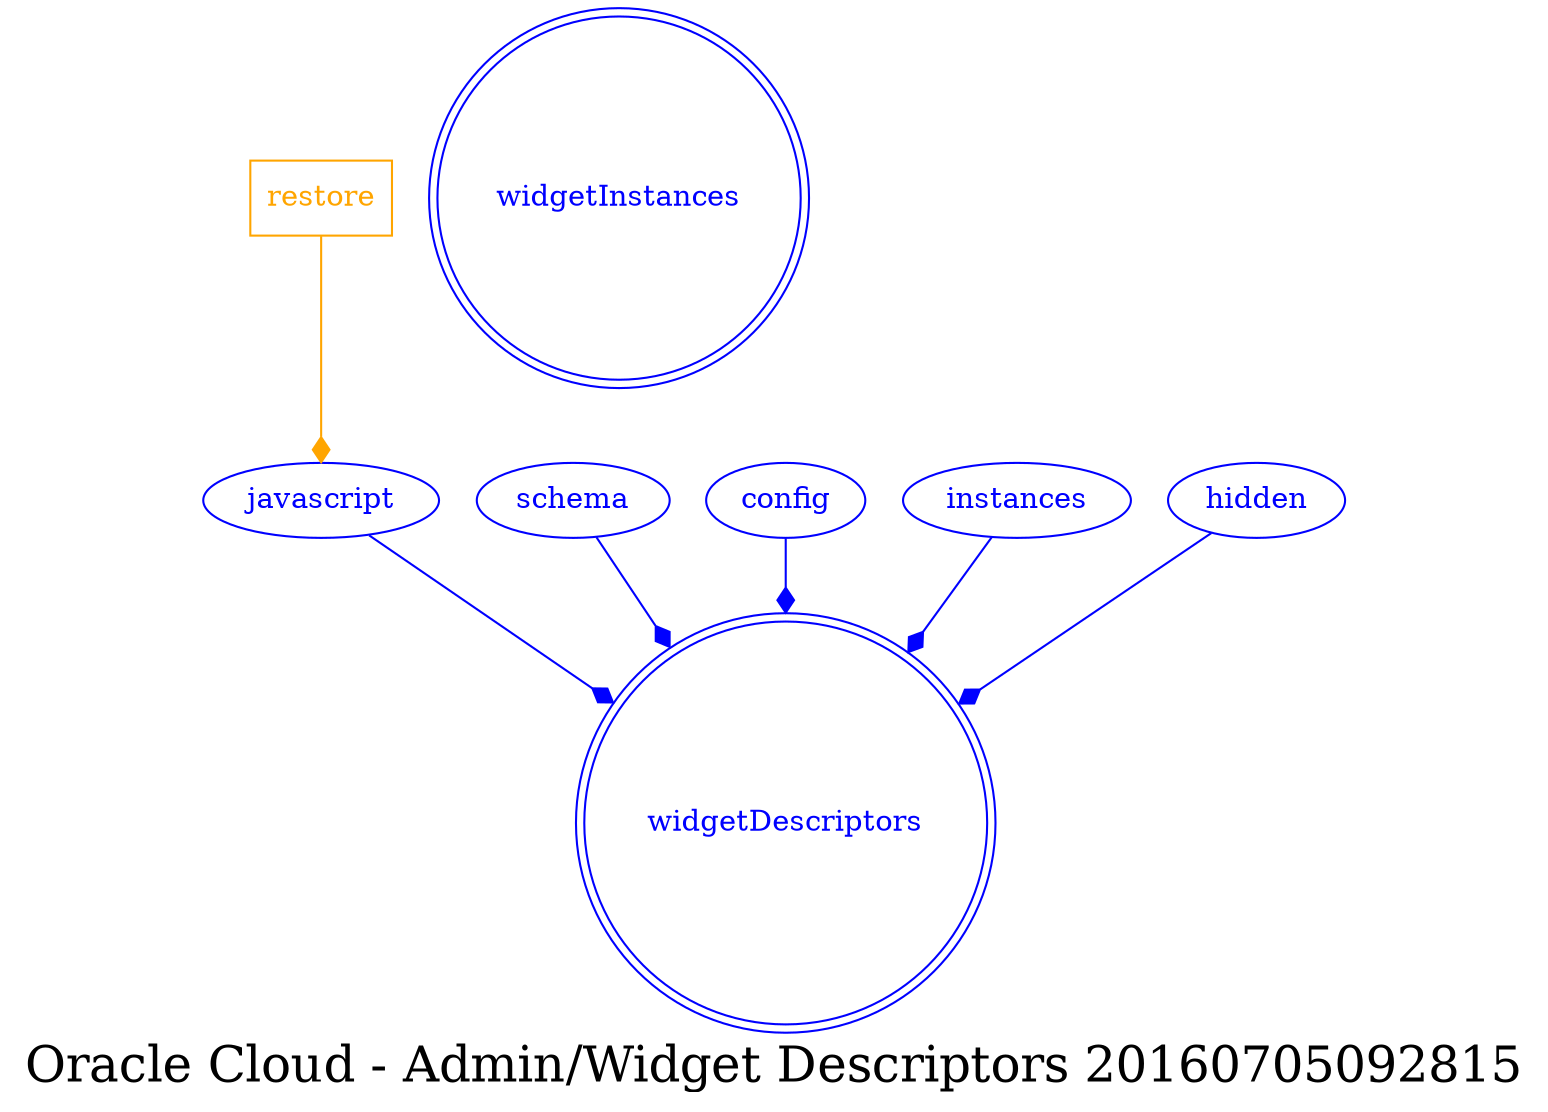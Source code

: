 digraph LexiconGraph {
graph[label="Oracle Cloud - Admin/Widget Descriptors 20160705092815", fontsize=24]
splines=true
"widgetDescriptors" [color=blue, fontcolor=blue, shape=doublecircle]
"widgetInstances" [color=blue, fontcolor=blue, shape=doublecircle]
"javascript" -> "widgetDescriptors" [color=blue, fontcolor=blue, arrowhead=diamond, arrowtail=none]
"javascript" [color=blue, fontcolor=blue, shape=ellipse]
"restore" [color=orange, fontcolor=orange, shape=box]
"restore" -> "javascript" [color=orange, fontcolor=orange, arrowhead=diamond, arrowtail=none]
"schema" -> "widgetDescriptors" [color=blue, fontcolor=blue, arrowhead=diamond, arrowtail=none]
"schema" [color=blue, fontcolor=blue, shape=ellipse]
"config" -> "widgetDescriptors" [color=blue, fontcolor=blue, arrowhead=diamond, arrowtail=none]
"config" [color=blue, fontcolor=blue, shape=ellipse]
"instances" -> "widgetDescriptors" [color=blue, fontcolor=blue, arrowhead=diamond, arrowtail=none]
"instances" [color=blue, fontcolor=blue, shape=ellipse]
"hidden" -> "widgetDescriptors" [color=blue, fontcolor=blue, arrowhead=diamond, arrowtail=none]
"hidden" [color=blue, fontcolor=blue, shape=ellipse]
}
